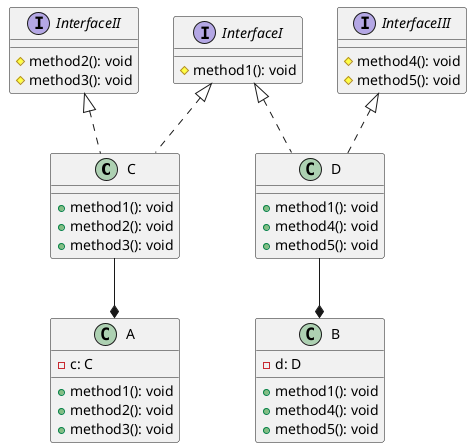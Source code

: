 @startuml
'https://plantuml.com/class-diagram

C -down-* A
D -down-* B

interface InterfaceI {
    # method1(): void
}

interface InterfaceII {
    # method2(): void
    # method3(): void
}

interface InterfaceIII {
    # method4(): void
    # method5(): void
}

class C implements InterfaceI, InterfaceII {
    + method1(): void
    + method2(): void
    + method3(): void
}

class D implements InterfaceI, InterfaceIII{
    + method1(): void
    + method4(): void
    + method5(): void
}

class A {
    - c: C
    + method1(): void
    + method2(): void
    + method3(): void
}

class B {
    - d: D
    + method1(): void
    + method4(): void
    + method5(): void
}


@enduml